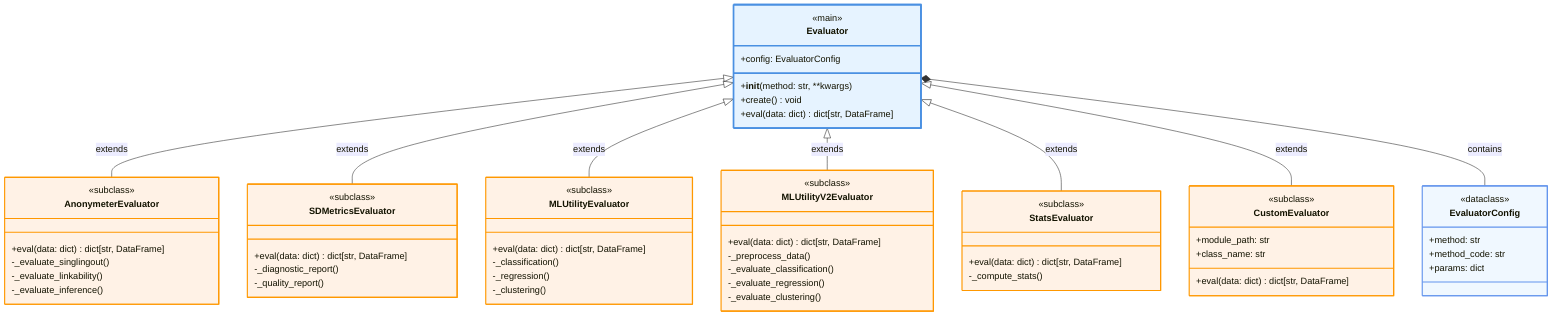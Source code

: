 classDiagram
    class Evaluator {
        <<main>>
        +__init__(method: str, **kwargs)
        +create() void
        +eval(data: dict) dict[str, DataFrame]
        +config: EvaluatorConfig
    }

    class AnonymeterEvaluator {
        <<subclass>>
        +eval(data: dict) dict[str, DataFrame]
        -_evaluate_singlingout()
        -_evaluate_linkability()
        -_evaluate_inference()
    }

    class SDMetricsEvaluator {
        <<subclass>>
        +eval(data: dict) dict[str, DataFrame]
        -_diagnostic_report()
        -_quality_report()
    }

    class MLUtilityEvaluator {
        <<subclass>>
        +eval(data: dict) dict[str, DataFrame]
        -_classification()
        -_regression()
        -_clustering()
    }

    class MLUtilityV2Evaluator {
        <<subclass>>
        +eval(data: dict) dict[str, DataFrame]
        -_preprocess_data()
        -_evaluate_classification()
        -_evaluate_regression()
        -_evaluate_clustering()
    }

    class StatsEvaluator {
        <<subclass>>
        +eval(data: dict) dict[str, DataFrame]
        -_compute_stats()
    }

    class CustomEvaluator {
        <<subclass>>
        +eval(data: dict) dict[str, DataFrame]
        +module_path: str
        +class_name: str
    }

    class EvaluatorConfig {
        <<dataclass>>
        +method: str
        +method_code: str
        +params: dict
    }

    %% 繼承關係
    Evaluator <|-- AnonymeterEvaluator : extends
    Evaluator <|-- SDMetricsEvaluator : extends
    Evaluator <|-- MLUtilityEvaluator : extends
    Evaluator <|-- MLUtilityV2Evaluator : extends
    Evaluator <|-- StatsEvaluator : extends
    Evaluator <|-- CustomEvaluator : extends
    
    %% 組合關係
    Evaluator *-- EvaluatorConfig : contains

    %% 樣式標示
    style Evaluator fill:#e6f3ff,stroke:#4a90e2,stroke-width:3px
    style AnonymeterEvaluator fill:#fff2e6,stroke:#ff9800,stroke-width:2px
    style SDMetricsEvaluator fill:#fff2e6,stroke:#ff9800,stroke-width:2px
    style MLUtilityEvaluator fill:#fff2e6,stroke:#ff9800,stroke-width:2px
    style MLUtilityV2Evaluator fill:#fff2e6,stroke:#ff9800,stroke-width:2px
    style StatsEvaluator fill:#fff2e6,stroke:#ff9800,stroke-width:2px
    style CustomEvaluator fill:#fff2e6,stroke:#ff9800,stroke-width:2px
    style EvaluatorConfig fill:#f0f8ff,stroke:#6495ed,stroke-width:2px